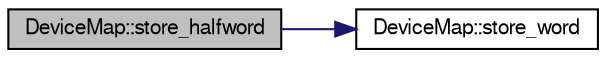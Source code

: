 digraph G
{
  edge [fontname="FreeSans",fontsize="10",labelfontname="FreeSans",labelfontsize="10"];
  node [fontname="FreeSans",fontsize="10",shape=record];
  rankdir=LR;
  Node1 [label="DeviceMap::store_halfword",height=0.2,width=0.4,color="black", fillcolor="grey75", style="filled" fontcolor="black"];
  Node1 -> Node2 [color="midnightblue",fontsize="10",style="solid"];
  Node2 [label="DeviceMap::store_word",height=0.2,width=0.4,color="black", fillcolor="white", style="filled",URL="$classDeviceMap.html#a35fca28f44abbd13f9db1e32651b1a10"];
}
